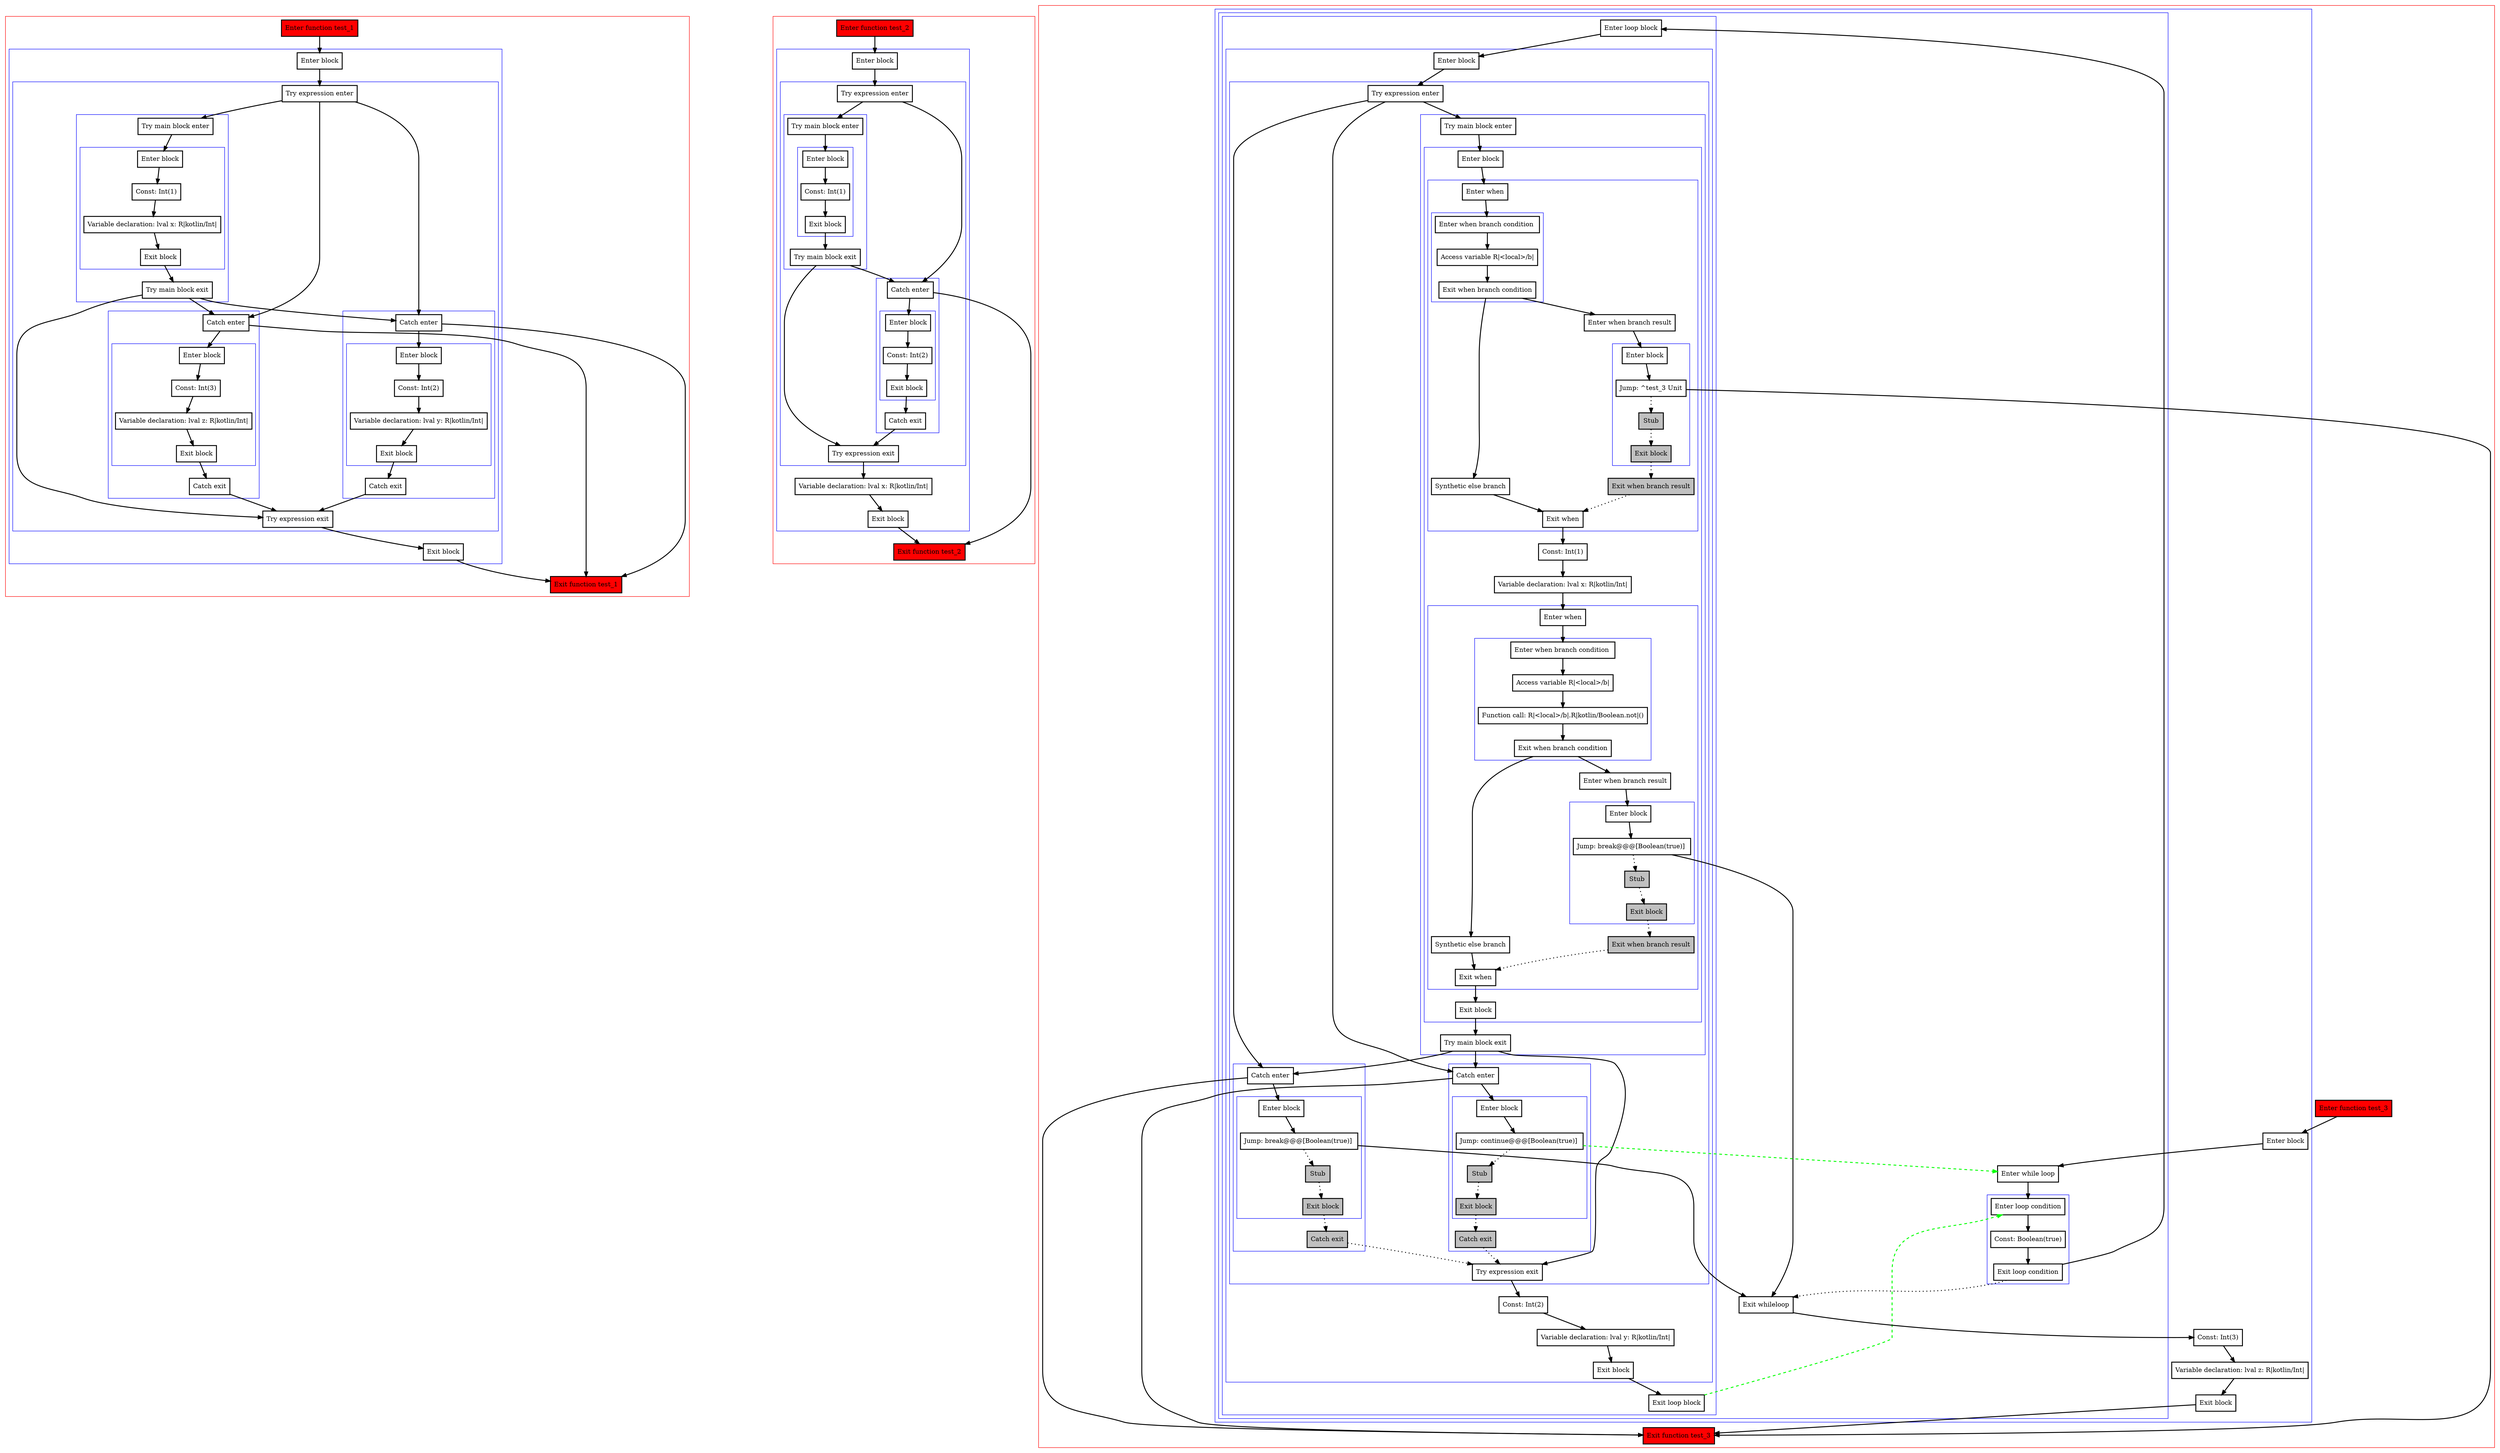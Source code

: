 digraph tryCatch_kt {
    graph [nodesep=3]
    node [shape=box penwidth=2]
    edge [penwidth=2]

    subgraph cluster_0 {
        color=red
        0 [label="Enter function test_1" style="filled" fillcolor=red];
        subgraph cluster_1 {
            color=blue
            1 [label="Enter block"];
            subgraph cluster_2 {
                color=blue
                2 [label="Try expression enter"];
                subgraph cluster_3 {
                    color=blue
                    3 [label="Try main block enter"];
                    subgraph cluster_4 {
                        color=blue
                        4 [label="Enter block"];
                        5 [label="Const: Int(1)"];
                        6 [label="Variable declaration: lval x: R|kotlin/Int|"];
                        7 [label="Exit block"];
                    }
                    8 [label="Try main block exit"];
                }
                subgraph cluster_5 {
                    color=blue
                    9 [label="Catch enter"];
                    subgraph cluster_6 {
                        color=blue
                        10 [label="Enter block"];
                        11 [label="Const: Int(3)"];
                        12 [label="Variable declaration: lval z: R|kotlin/Int|"];
                        13 [label="Exit block"];
                    }
                    14 [label="Catch exit"];
                }
                subgraph cluster_7 {
                    color=blue
                    15 [label="Catch enter"];
                    subgraph cluster_8 {
                        color=blue
                        16 [label="Enter block"];
                        17 [label="Const: Int(2)"];
                        18 [label="Variable declaration: lval y: R|kotlin/Int|"];
                        19 [label="Exit block"];
                    }
                    20 [label="Catch exit"];
                }
                21 [label="Try expression exit"];
            }
            22 [label="Exit block"];
        }
        23 [label="Exit function test_1" style="filled" fillcolor=red];
    }
    0 -> {1};
    1 -> {2};
    2 -> {3 15 9};
    3 -> {4};
    4 -> {5};
    5 -> {6};
    6 -> {7};
    7 -> {8};
    8 -> {21 15 9};
    9 -> {23 10};
    10 -> {11};
    11 -> {12};
    12 -> {13};
    13 -> {14};
    14 -> {21};
    15 -> {23 16};
    16 -> {17};
    17 -> {18};
    18 -> {19};
    19 -> {20};
    20 -> {21};
    21 -> {22};
    22 -> {23};

    subgraph cluster_9 {
        color=red
        24 [label="Enter function test_2" style="filled" fillcolor=red];
        subgraph cluster_10 {
            color=blue
            25 [label="Enter block"];
            subgraph cluster_11 {
                color=blue
                26 [label="Try expression enter"];
                subgraph cluster_12 {
                    color=blue
                    27 [label="Try main block enter"];
                    subgraph cluster_13 {
                        color=blue
                        28 [label="Enter block"];
                        29 [label="Const: Int(1)"];
                        30 [label="Exit block"];
                    }
                    31 [label="Try main block exit"];
                }
                subgraph cluster_14 {
                    color=blue
                    32 [label="Catch enter"];
                    subgraph cluster_15 {
                        color=blue
                        33 [label="Enter block"];
                        34 [label="Const: Int(2)"];
                        35 [label="Exit block"];
                    }
                    36 [label="Catch exit"];
                }
                37 [label="Try expression exit"];
            }
            38 [label="Variable declaration: lval x: R|kotlin/Int|"];
            39 [label="Exit block"];
        }
        40 [label="Exit function test_2" style="filled" fillcolor=red];
    }
    24 -> {25};
    25 -> {26};
    26 -> {27 32};
    27 -> {28};
    28 -> {29};
    29 -> {30};
    30 -> {31};
    31 -> {37 32};
    32 -> {40 33};
    33 -> {34};
    34 -> {35};
    35 -> {36};
    36 -> {37};
    37 -> {38};
    38 -> {39};
    39 -> {40};

    subgraph cluster_16 {
        color=red
        41 [label="Enter function test_3" style="filled" fillcolor=red];
        subgraph cluster_17 {
            color=blue
            42 [label="Enter block"];
            subgraph cluster_18 {
                color=blue
                43 [label="Enter while loop"];
                subgraph cluster_19 {
                    color=blue
                    44 [label="Enter loop condition"];
                    45 [label="Const: Boolean(true)"];
                    46 [label="Exit loop condition"];
                }
                subgraph cluster_20 {
                    color=blue
                    47 [label="Enter loop block"];
                    subgraph cluster_21 {
                        color=blue
                        48 [label="Enter block"];
                        subgraph cluster_22 {
                            color=blue
                            49 [label="Try expression enter"];
                            subgraph cluster_23 {
                                color=blue
                                50 [label="Try main block enter"];
                                subgraph cluster_24 {
                                    color=blue
                                    51 [label="Enter block"];
                                    subgraph cluster_25 {
                                        color=blue
                                        52 [label="Enter when"];
                                        subgraph cluster_26 {
                                            color=blue
                                            53 [label="Enter when branch condition "];
                                            54 [label="Access variable R|<local>/b|"];
                                            55 [label="Exit when branch condition"];
                                        }
                                        56 [label="Synthetic else branch"];
                                        57 [label="Enter when branch result"];
                                        subgraph cluster_27 {
                                            color=blue
                                            58 [label="Enter block"];
                                            59 [label="Jump: ^test_3 Unit"];
                                            60 [label="Stub" style="filled" fillcolor=gray];
                                            61 [label="Exit block" style="filled" fillcolor=gray];
                                        }
                                        62 [label="Exit when branch result" style="filled" fillcolor=gray];
                                        63 [label="Exit when"];
                                    }
                                    64 [label="Const: Int(1)"];
                                    65 [label="Variable declaration: lval x: R|kotlin/Int|"];
                                    subgraph cluster_28 {
                                        color=blue
                                        66 [label="Enter when"];
                                        subgraph cluster_29 {
                                            color=blue
                                            67 [label="Enter when branch condition "];
                                            68 [label="Access variable R|<local>/b|"];
                                            69 [label="Function call: R|<local>/b|.R|kotlin/Boolean.not|()"];
                                            70 [label="Exit when branch condition"];
                                        }
                                        71 [label="Synthetic else branch"];
                                        72 [label="Enter when branch result"];
                                        subgraph cluster_30 {
                                            color=blue
                                            73 [label="Enter block"];
                                            74 [label="Jump: break@@@[Boolean(true)] "];
                                            75 [label="Stub" style="filled" fillcolor=gray];
                                            76 [label="Exit block" style="filled" fillcolor=gray];
                                        }
                                        77 [label="Exit when branch result" style="filled" fillcolor=gray];
                                        78 [label="Exit when"];
                                    }
                                    79 [label="Exit block"];
                                }
                                80 [label="Try main block exit"];
                            }
                            subgraph cluster_31 {
                                color=blue
                                81 [label="Catch enter"];
                                subgraph cluster_32 {
                                    color=blue
                                    82 [label="Enter block"];
                                    83 [label="Jump: break@@@[Boolean(true)] "];
                                    84 [label="Stub" style="filled" fillcolor=gray];
                                    85 [label="Exit block" style="filled" fillcolor=gray];
                                }
                                86 [label="Catch exit" style="filled" fillcolor=gray];
                            }
                            subgraph cluster_33 {
                                color=blue
                                91 [label="Catch enter"];
                                subgraph cluster_34 {
                                    color=blue
                                    92 [label="Enter block"];
                                    93 [label="Jump: continue@@@[Boolean(true)] "];
                                    94 [label="Stub" style="filled" fillcolor=gray];
                                    95 [label="Exit block" style="filled" fillcolor=gray];
                                }
                                96 [label="Catch exit" style="filled" fillcolor=gray];
                            }
                            97 [label="Try expression exit"];
                        }
                        98 [label="Const: Int(2)"];
                        99 [label="Variable declaration: lval y: R|kotlin/Int|"];
                        100 [label="Exit block"];
                    }
                    101 [label="Exit loop block"];
                }
                87 [label="Exit whileloop"];
            }
            88 [label="Const: Int(3)"];
            89 [label="Variable declaration: lval z: R|kotlin/Int|"];
            90 [label="Exit block"];
        }
        102 [label="Exit function test_3" style="filled" fillcolor=red];
    }
    41 -> {42};
    42 -> {43};
    43 -> {44};
    44 -> {45};
    45 -> {46};
    46 -> {47};
    46 -> {87} [style=dotted];
    47 -> {48};
    48 -> {49};
    49 -> {50 91 81};
    50 -> {51};
    51 -> {52};
    52 -> {53};
    53 -> {54};
    54 -> {55};
    55 -> {57 56};
    56 -> {63};
    57 -> {58};
    58 -> {59};
    59 -> {102};
    59 -> {60} [style=dotted];
    60 -> {61} [style=dotted];
    61 -> {62} [style=dotted];
    62 -> {63} [style=dotted];
    63 -> {64};
    64 -> {65};
    65 -> {66};
    66 -> {67};
    67 -> {68};
    68 -> {69};
    69 -> {70};
    70 -> {72 71};
    71 -> {78};
    72 -> {73};
    73 -> {74};
    74 -> {87};
    74 -> {75} [style=dotted];
    75 -> {76} [style=dotted];
    76 -> {77} [style=dotted];
    77 -> {78} [style=dotted];
    78 -> {79};
    79 -> {80};
    80 -> {97 91 81};
    81 -> {102 82};
    82 -> {83};
    83 -> {87};
    83 -> {84} [style=dotted];
    84 -> {85} [style=dotted];
    85 -> {86} [style=dotted];
    86 -> {97} [style=dotted];
    87 -> {88};
    88 -> {89};
    89 -> {90};
    90 -> {102};
    91 -> {102 92};
    92 -> {93};
    93 -> {94} [style=dotted];
    93 -> {43} [color=green style=dashed];
    94 -> {95} [style=dotted];
    95 -> {96} [style=dotted];
    96 -> {97} [style=dotted];
    97 -> {98};
    98 -> {99};
    99 -> {100};
    100 -> {101};
    101 -> {44} [color=green style=dashed];

}
